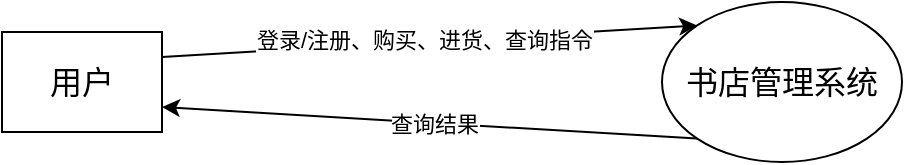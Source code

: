 <mxfile version="22.1.2" type="device">
  <diagram id="C5RBs43oDa-KdzZeNtuy" name="Page-1">
    <mxGraphModel dx="868" dy="613" grid="1" gridSize="10" guides="1" tooltips="1" connect="1" arrows="1" fold="1" page="1" pageScale="1" pageWidth="1169" pageHeight="827" math="0" shadow="0">
      <root>
        <mxCell id="WIyWlLk6GJQsqaUBKTNV-0" />
        <mxCell id="WIyWlLk6GJQsqaUBKTNV-1" parent="WIyWlLk6GJQsqaUBKTNV-0" />
        <mxCell id="W3gyHLTYfsSeEQZxvCmy-64" value="&lt;span style=&quot;font-size: 16px;&quot;&gt;用户&lt;/span&gt;" style="whiteSpace=wrap;html=1;" parent="WIyWlLk6GJQsqaUBKTNV-1" vertex="1">
          <mxGeometry x="360" y="389" width="80" height="50" as="geometry" />
        </mxCell>
        <mxCell id="W3gyHLTYfsSeEQZxvCmy-68" value="&lt;font style=&quot;font-size: 16px;&quot;&gt;书店管理系统&lt;/font&gt;" style="ellipse;whiteSpace=wrap;html=1;" parent="WIyWlLk6GJQsqaUBKTNV-1" vertex="1">
          <mxGeometry x="690" y="374" width="120" height="80" as="geometry" />
        </mxCell>
        <mxCell id="W3gyHLTYfsSeEQZxvCmy-71" value="" style="endArrow=classic;html=1;rounded=0;exitX=1;exitY=0.25;exitDx=0;exitDy=0;entryX=0;entryY=0;entryDx=0;entryDy=0;" parent="WIyWlLk6GJQsqaUBKTNV-1" source="W3gyHLTYfsSeEQZxvCmy-64" target="W3gyHLTYfsSeEQZxvCmy-68" edge="1">
          <mxGeometry width="50" height="50" relative="1" as="geometry">
            <mxPoint x="720" y="390" as="sourcePoint" />
            <mxPoint x="708" y="386" as="targetPoint" />
          </mxGeometry>
        </mxCell>
        <mxCell id="W3gyHLTYfsSeEQZxvCmy-77" value="登录/注册、购买、进货、查询指令" style="edgeLabel;html=1;align=center;verticalAlign=middle;resizable=0;points=[];" parent="W3gyHLTYfsSeEQZxvCmy-71" vertex="1" connectable="0">
          <mxGeometry x="-0.064" relative="1" as="geometry">
            <mxPoint x="5" y="-1" as="offset" />
          </mxGeometry>
        </mxCell>
        <mxCell id="W3gyHLTYfsSeEQZxvCmy-72" value="" style="endArrow=classic;html=1;rounded=0;exitX=0;exitY=1;exitDx=0;exitDy=0;entryX=1;entryY=0.75;entryDx=0;entryDy=0;" parent="WIyWlLk6GJQsqaUBKTNV-1" source="W3gyHLTYfsSeEQZxvCmy-68" edge="1" target="W3gyHLTYfsSeEQZxvCmy-64">
          <mxGeometry width="50" height="50" relative="1" as="geometry">
            <mxPoint x="720" y="390" as="sourcePoint" />
            <mxPoint x="440" y="360" as="targetPoint" />
          </mxGeometry>
        </mxCell>
        <mxCell id="W3gyHLTYfsSeEQZxvCmy-78" value="查询结果" style="edgeLabel;html=1;align=center;verticalAlign=middle;resizable=0;points=[];" parent="W3gyHLTYfsSeEQZxvCmy-72" vertex="1" connectable="0">
          <mxGeometry x="0.096" y="-2" relative="1" as="geometry">
            <mxPoint x="15" y="3" as="offset" />
          </mxGeometry>
        </mxCell>
      </root>
    </mxGraphModel>
  </diagram>
</mxfile>

